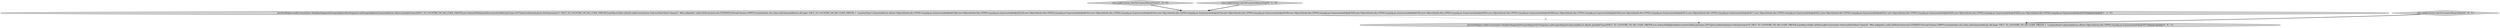digraph {
0 [style = filled, label = "test_makeCursors_factToCountryAlwaysTrue['1', '0', '0']", fillcolor = lightgray, shape = diamond image = "AAA0AAABBB1BBB"];
2 [style = filled, label = "test_makeCursors_factToCountryAlwaysTrue['0', '1', '0']", fillcolor = lightgray, shape = diamond image = "AAA0AAABBB2BBB"];
1 [style = filled, label = "JoinTestHelper.verifyCursors(new HashJoinSegmentStorageAdapter(factSegment.asStorageAdapter(),ImmutableList.of(new JoinableClause(FACT_TO_COUNTRY_ON_ISO_CODE_PREFIX,new IndexedTableJoinable(countriesTable),JoinType.LEFT,JoinConditionAnalysis.forExpression(\"1\",FACT_TO_COUNTRY_ON_ISO_CODE_PREFIX,ExprMacroTable.nil())))).makeCursors(new SelectorDimFilter(\"channel\",\"#de.wikipedia\",null).toFilter(),Intervals.ETERNITY,VirtualColumns.EMPTY,Granularities.ALL,false,null),ImmutableList.of(\"page\",FACT_TO_COUNTRY_ON_ISO_CODE_PREFIX + \"countryName\"),ImmutableList.of(new Object((((edu.fdu.CPPDG.tinypdg.pe.ExpressionInfo@a833db,new Object((((edu.fdu.CPPDG.tinypdg.pe.ExpressionInfo@a833e0,new Object((((edu.fdu.CPPDG.tinypdg.pe.ExpressionInfo@a833e5,new Object((((edu.fdu.CPPDG.tinypdg.pe.ExpressionInfo@a833ea,new Object((((edu.fdu.CPPDG.tinypdg.pe.ExpressionInfo@a833ef,new Object((((edu.fdu.CPPDG.tinypdg.pe.ExpressionInfo@a833f4,new Object((((edu.fdu.CPPDG.tinypdg.pe.ExpressionInfo@a833f9,new Object((((edu.fdu.CPPDG.tinypdg.pe.ExpressionInfo@a833fe,new Object((((edu.fdu.CPPDG.tinypdg.pe.ExpressionInfo@a83403,new Object((((edu.fdu.CPPDG.tinypdg.pe.ExpressionInfo@a83408,new Object((((edu.fdu.CPPDG.tinypdg.pe.ExpressionInfo@a8340d,new Object((((edu.fdu.CPPDG.tinypdg.pe.ExpressionInfo@a83412,new Object((((edu.fdu.CPPDG.tinypdg.pe.ExpressionInfo@a83417,new Object((((edu.fdu.CPPDG.tinypdg.pe.ExpressionInfo@a8341c,new Object((((edu.fdu.CPPDG.tinypdg.pe.ExpressionInfo@a83421,new Object((((edu.fdu.CPPDG.tinypdg.pe.ExpressionInfo@a83426,new Object((((edu.fdu.CPPDG.tinypdg.pe.ExpressionInfo@a8342b,new Object((((edu.fdu.CPPDG.tinypdg.pe.ExpressionInfo@a83430))@@@3@@@['1', '1', '0']", fillcolor = lightgray, shape = ellipse image = "AAA0AAABBB1BBB"];
3 [style = filled, label = "JoinTestHelper.verifyCursors(new HashJoinSegmentStorageAdapter(factSegment.asStorageAdapter(),ImmutableList.of(new JoinableClause(FACT_TO_COUNTRY_ON_ISO_CODE_PREFIX,new IndexedTableJoinable(countriesTable),JoinType.LEFT,JoinConditionAnalysis.forExpression(\"0\",FACT_TO_COUNTRY_ON_ISO_CODE_PREFIX,ExprMacroTable.nil())))).makeCursors(new SelectorDimFilter(\"channel\",\"#de.wikipedia\",null).toFilter(),Intervals.ETERNITY,VirtualColumns.EMPTY,Granularities.ALL,false,null),ImmutableList.of(\"page\",FACT_TO_COUNTRY_ON_ISO_CODE_PREFIX + \"countryName\"),ImmutableList.of(new Object((((edu.fdu.CPPDG.tinypdg.pe.ExpressionInfo@a83475))@@@3@@@['0', '0', '1']", fillcolor = lightgray, shape = ellipse image = "AAA0AAABBB3BBB"];
4 [style = filled, label = "test_makeCursors_factToCountryAlwaysFalse['0', '0', '1']", fillcolor = lightgray, shape = diamond image = "AAA0AAABBB3BBB"];
1->3 [style = dashed, label="0"];
4->3 [style = bold, label=""];
2->1 [style = bold, label=""];
0->1 [style = bold, label=""];
}
